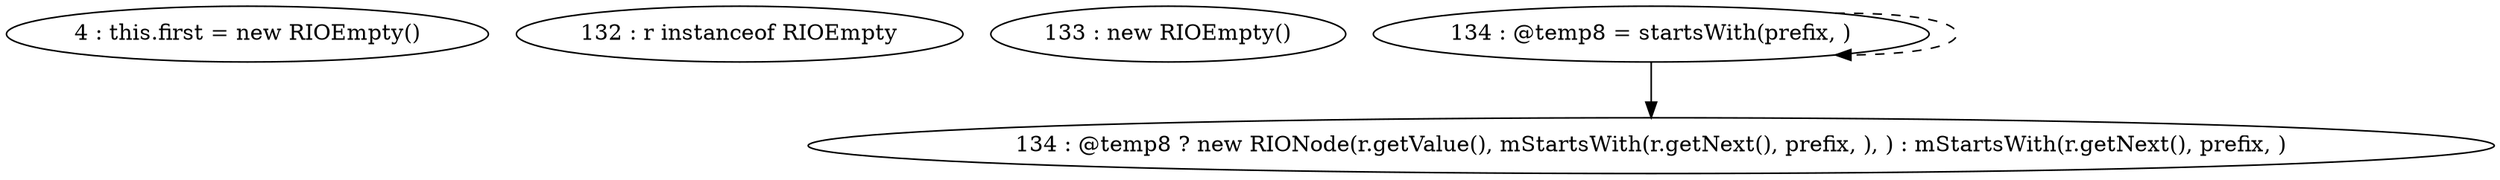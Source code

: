 digraph G {
"4 : this.first = new RIOEmpty()"
"132 : r instanceof RIOEmpty"
"133 : new RIOEmpty()"
"134 : @temp8 = startsWith(prefix, )"
"134 : @temp8 = startsWith(prefix, )" -> "134 : @temp8 ? new RIONode(r.getValue(), mStartsWith(r.getNext(), prefix, ), ) : mStartsWith(r.getNext(), prefix, )"
"134 : @temp8 = startsWith(prefix, )" -> "134 : @temp8 = startsWith(prefix, )" [style=dashed]
"134 : @temp8 ? new RIONode(r.getValue(), mStartsWith(r.getNext(), prefix, ), ) : mStartsWith(r.getNext(), prefix, )"
}